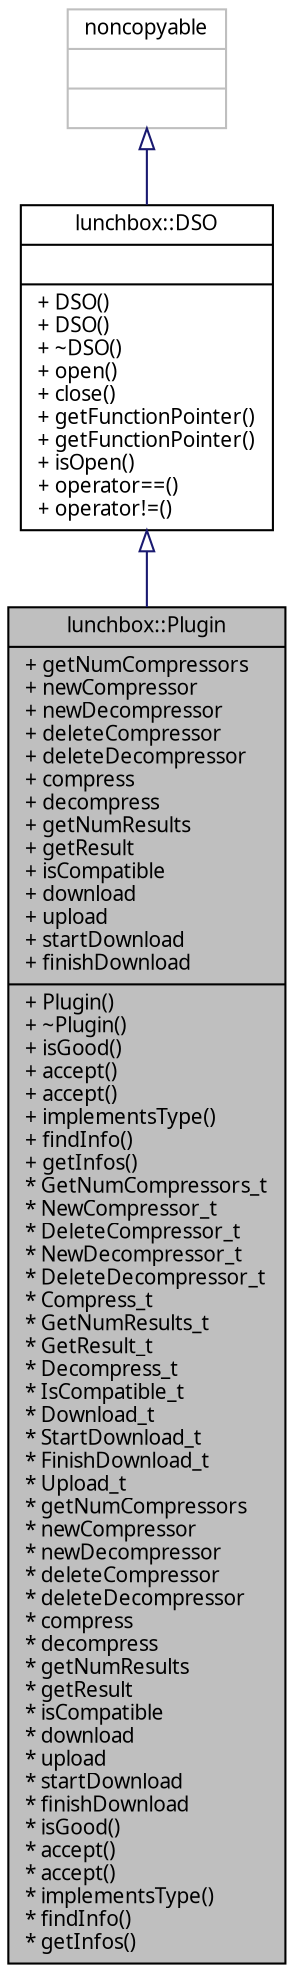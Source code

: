 digraph "lunchbox::Plugin"
{
  edge [fontname="Sans",fontsize="10",labelfontname="Sans",labelfontsize="10"];
  node [fontname="Sans",fontsize="10",shape=record];
  Node1 [label="{lunchbox::Plugin\n|+ getNumCompressors\l+ newCompressor\l+ newDecompressor\l+ deleteCompressor\l+ deleteDecompressor\l+ compress\l+ decompress\l+ getNumResults\l+ getResult\l+ isCompatible\l+ download\l+ upload\l+ startDownload\l+ finishDownload\l|+ Plugin()\l+ ~Plugin()\l+ isGood()\l+ accept()\l+ accept()\l+ implementsType()\l+ findInfo()\l+ getInfos()\l* GetNumCompressors_t\l* NewCompressor_t\l* DeleteCompressor_t\l* NewDecompressor_t\l* DeleteDecompressor_t\l* Compress_t\l* GetNumResults_t\l* GetResult_t\l* Decompress_t\l* IsCompatible_t\l* Download_t\l* StartDownload_t\l* FinishDownload_t\l* Upload_t\l* getNumCompressors\l* newCompressor\l* newDecompressor\l* deleteCompressor\l* deleteDecompressor\l* compress\l* decompress\l* getNumResults\l* getResult\l* isCompatible\l* download\l* upload\l* startDownload\l* finishDownload\l* isGood()\l* accept()\l* accept()\l* implementsType()\l* findInfo()\l* getInfos()\l}",height=0.2,width=0.4,color="black", fillcolor="grey75", style="filled" fontcolor="black"];
  Node2 -> Node1 [dir="back",color="midnightblue",fontsize="10",style="solid",arrowtail="onormal",fontname="Sans"];
  Node2 [label="{lunchbox::DSO\n||+ DSO()\l+ DSO()\l+ ~DSO()\l+ open()\l+ close()\l+ getFunctionPointer()\l+ getFunctionPointer()\l+ isOpen()\l+ operator==()\l+ operator!=()\l}",height=0.2,width=0.4,color="black", fillcolor="white", style="filled",URL="$classlunchbox_1_1_d_s_o.html",tooltip="Helper to access dynamic shared objects (DSO) "];
  Node3 -> Node2 [dir="back",color="midnightblue",fontsize="10",style="solid",arrowtail="onormal",fontname="Sans"];
  Node3 [label="{noncopyable\n||}",height=0.2,width=0.4,color="grey75", fillcolor="white", style="filled"];
}
